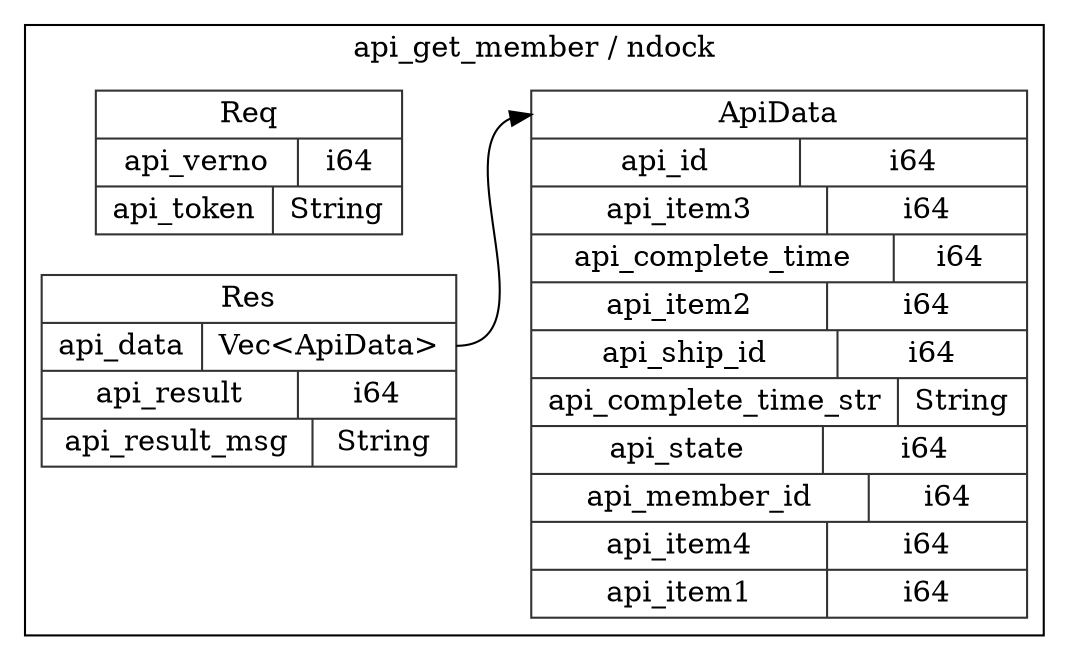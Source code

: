 digraph {
  rankdir=LR;
  subgraph cluster_0 {
    label="api_get_member / ndock";
    node [style="filled", color=white, style="solid", color=gray20];
    api_get_member__ndock__Req [label="<Req> Req  | { api_verno | <api_verno> i64 } | { api_token | <api_token> String }", shape=record];
    api_get_member__ndock__Res [label="<Res> Res  | { api_data | <api_data> Vec\<ApiData\> } | { api_result | <api_result> i64 } | { api_result_msg | <api_result_msg> String }", shape=record];
    api_get_member__ndock__ApiData;
    api_get_member__ndock__Res:api_data:e -> api_get_member__ndock__ApiData:ApiData:w;
    api_get_member__ndock__ApiData [label="<ApiData> ApiData  | { api_id | <api_id> i64 } | { api_item3 | <api_item3> i64 } | { api_complete_time | <api_complete_time> i64 } | { api_item2 | <api_item2> i64 } | { api_ship_id | <api_ship_id> i64 } | { api_complete_time_str | <api_complete_time_str> String } | { api_state | <api_state> i64 } | { api_member_id | <api_member_id> i64 } | { api_item4 | <api_item4> i64 } | { api_item1 | <api_item1> i64 }", shape=record];
  }
}
